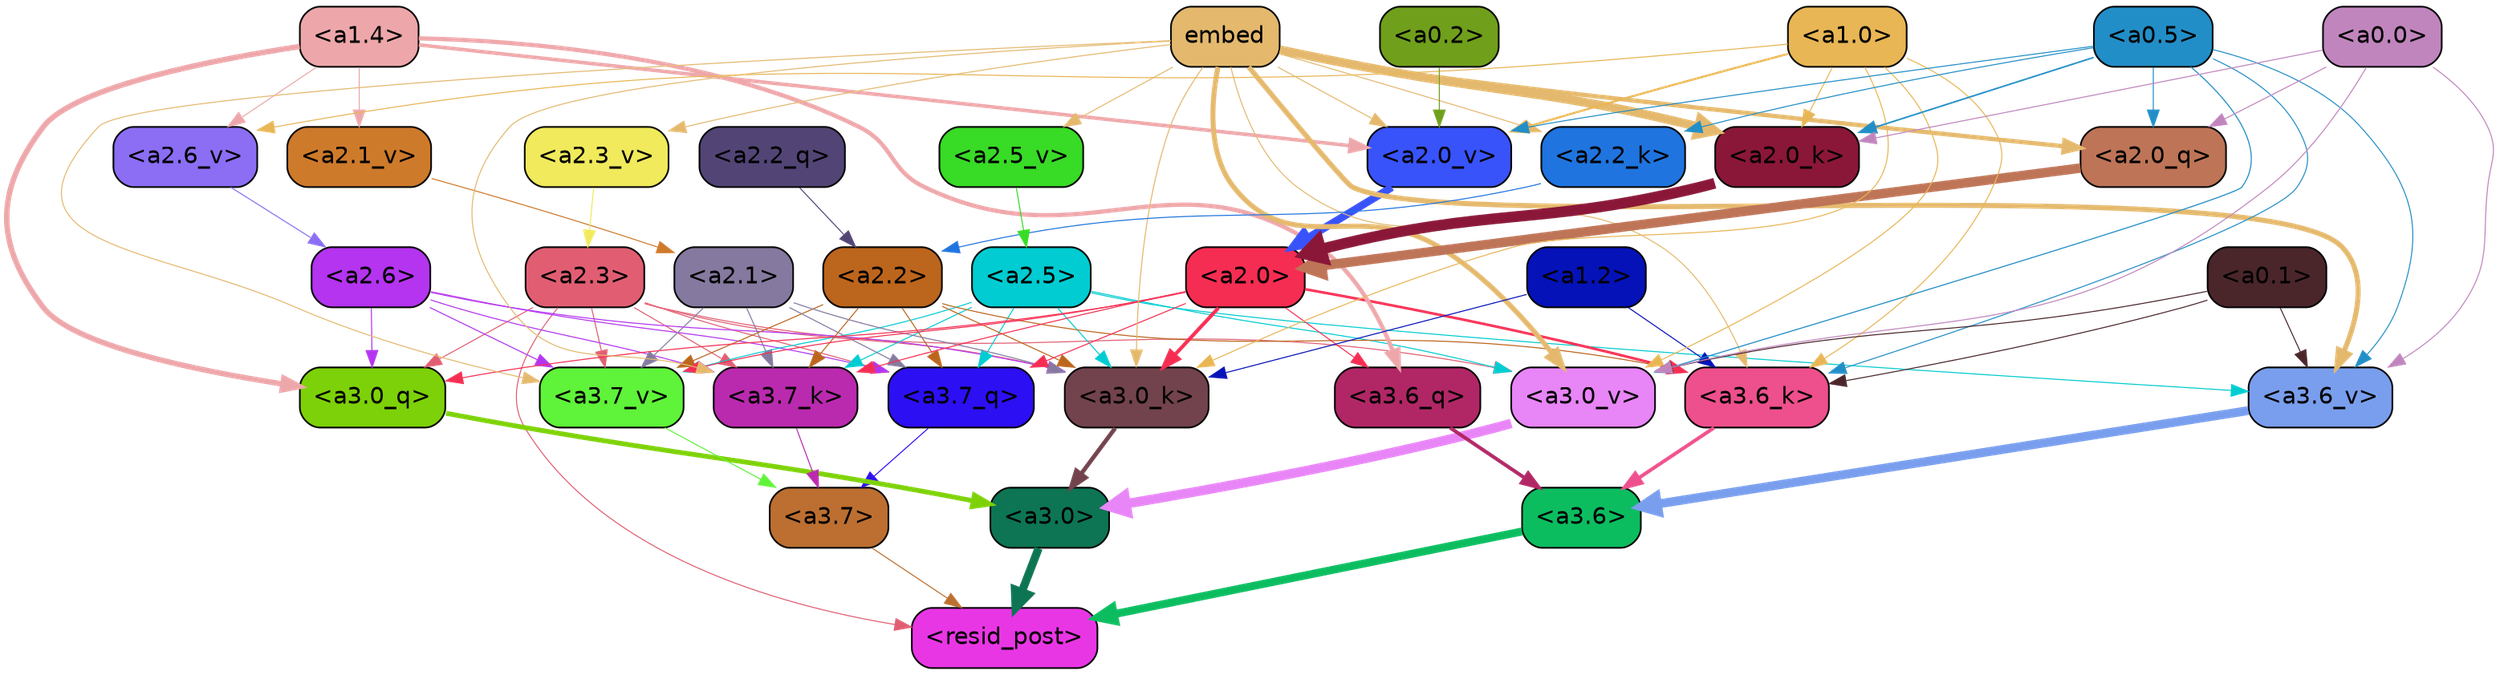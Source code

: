 strict digraph "" {
	graph [bgcolor=transparent,
		layout=dot,
		overlap=false,
		splines=true
	];
	"<a3.7>"	[color=black,
		fillcolor="#bc6f30",
		fontname=Helvetica,
		shape=box,
		style="filled, rounded"];
	"<resid_post>"	[color=black,
		fillcolor="#e936e5",
		fontname=Helvetica,
		shape=box,
		style="filled, rounded"];
	"<a3.7>" -> "<resid_post>"	[color="#bc6f30",
		penwidth=0.6];
	"<a3.6>"	[color=black,
		fillcolor="#0cbd60",
		fontname=Helvetica,
		shape=box,
		style="filled, rounded"];
	"<a3.6>" -> "<resid_post>"	[color="#0cbd60",
		penwidth=4.753257989883423];
	"<a3.0>"	[color=black,
		fillcolor="#0d7553",
		fontname=Helvetica,
		shape=box,
		style="filled, rounded"];
	"<a3.0>" -> "<resid_post>"	[color="#0d7553",
		penwidth=4.90053927898407];
	"<a2.3>"	[color=black,
		fillcolor="#e15e72",
		fontname=Helvetica,
		shape=box,
		style="filled, rounded"];
	"<a2.3>" -> "<resid_post>"	[color="#e15e72",
		penwidth=0.6];
	"<a3.7_q>"	[color=black,
		fillcolor="#2c0ff3",
		fontname=Helvetica,
		shape=box,
		style="filled, rounded"];
	"<a2.3>" -> "<a3.7_q>"	[color="#e15e72",
		penwidth=0.6];
	"<a3.0_q>"	[color=black,
		fillcolor="#7dd108",
		fontname=Helvetica,
		shape=box,
		style="filled, rounded"];
	"<a2.3>" -> "<a3.0_q>"	[color="#e15e72",
		penwidth=0.6];
	"<a3.7_k>"	[color=black,
		fillcolor="#ba2aae",
		fontname=Helvetica,
		shape=box,
		style="filled, rounded"];
	"<a2.3>" -> "<a3.7_k>"	[color="#e15e72",
		penwidth=0.6];
	"<a3.0_k>"	[color=black,
		fillcolor="#72434c",
		fontname=Helvetica,
		shape=box,
		style="filled, rounded"];
	"<a2.3>" -> "<a3.0_k>"	[color="#e15e72",
		penwidth=0.6];
	"<a3.7_v>"	[color=black,
		fillcolor="#5ff339",
		fontname=Helvetica,
		shape=box,
		style="filled, rounded"];
	"<a2.3>" -> "<a3.7_v>"	[color="#e15e72",
		penwidth=0.6];
	"<a3.0_v>"	[color=black,
		fillcolor="#e885f7",
		fontname=Helvetica,
		shape=box,
		style="filled, rounded"];
	"<a2.3>" -> "<a3.0_v>"	[color="#e15e72",
		penwidth=0.6];
	"<a3.7_q>" -> "<a3.7>"	[color="#2c0ff3",
		penwidth=0.6];
	"<a3.6_q>"	[color=black,
		fillcolor="#b12766",
		fontname=Helvetica,
		shape=box,
		style="filled, rounded"];
	"<a3.6_q>" -> "<a3.6>"	[color="#b12766",
		penwidth=2.160832464694977];
	"<a3.0_q>" -> "<a3.0>"	[color="#7dd108",
		penwidth=2.870753765106201];
	"<a3.7_k>" -> "<a3.7>"	[color="#ba2aae",
		penwidth=0.6];
	"<a3.6_k>"	[color=black,
		fillcolor="#ed508c",
		fontname=Helvetica,
		shape=box,
		style="filled, rounded"];
	"<a3.6_k>" -> "<a3.6>"	[color="#ed508c",
		penwidth=2.13908451795578];
	"<a3.0_k>" -> "<a3.0>"	[color="#72434c",
		penwidth=2.520303964614868];
	"<a3.7_v>" -> "<a3.7>"	[color="#5ff339",
		penwidth=0.6];
	"<a3.6_v>"	[color=black,
		fillcolor="#799eed",
		fontname=Helvetica,
		shape=box,
		style="filled, rounded"];
	"<a3.6_v>" -> "<a3.6>"	[color="#799eed",
		penwidth=5.297133803367615];
	"<a3.0_v>" -> "<a3.0>"	[color="#e885f7",
		penwidth=5.680712580680847];
	"<a2.6>"	[color=black,
		fillcolor="#b434ef",
		fontname=Helvetica,
		shape=box,
		style="filled, rounded"];
	"<a2.6>" -> "<a3.7_q>"	[color="#b434ef",
		penwidth=0.6];
	"<a2.6>" -> "<a3.0_q>"	[color="#b434ef",
		penwidth=0.6];
	"<a2.6>" -> "<a3.7_k>"	[color="#b434ef",
		penwidth=0.6];
	"<a2.6>" -> "<a3.0_k>"	[color="#b434ef",
		penwidth=0.6];
	"<a2.6>" -> "<a3.7_v>"	[color="#b434ef",
		penwidth=0.6];
	"<a2.5>"	[color=black,
		fillcolor="#00ccd1",
		fontname=Helvetica,
		shape=box,
		style="filled, rounded"];
	"<a2.5>" -> "<a3.7_q>"	[color="#00ccd1",
		penwidth=0.6];
	"<a2.5>" -> "<a3.7_k>"	[color="#00ccd1",
		penwidth=0.6];
	"<a2.5>" -> "<a3.0_k>"	[color="#00ccd1",
		penwidth=0.6];
	"<a2.5>" -> "<a3.7_v>"	[color="#00ccd1",
		penwidth=0.6];
	"<a2.5>" -> "<a3.6_v>"	[color="#00ccd1",
		penwidth=0.6];
	"<a2.5>" -> "<a3.0_v>"	[color="#00ccd1",
		penwidth=0.6];
	"<a2.2>"	[color=black,
		fillcolor="#bc651d",
		fontname=Helvetica,
		shape=box,
		style="filled, rounded"];
	"<a2.2>" -> "<a3.7_q>"	[color="#bc651d",
		penwidth=0.6];
	"<a2.2>" -> "<a3.7_k>"	[color="#bc651d",
		penwidth=0.6];
	"<a2.2>" -> "<a3.6_k>"	[color="#bc651d",
		penwidth=0.6];
	"<a2.2>" -> "<a3.0_k>"	[color="#bc651d",
		penwidth=0.6];
	"<a2.2>" -> "<a3.7_v>"	[color="#bc651d",
		penwidth=0.6];
	"<a2.1>"	[color=black,
		fillcolor="#85799f",
		fontname=Helvetica,
		shape=box,
		style="filled, rounded"];
	"<a2.1>" -> "<a3.7_q>"	[color="#85799f",
		penwidth=0.6];
	"<a2.1>" -> "<a3.7_k>"	[color="#85799f",
		penwidth=0.6];
	"<a2.1>" -> "<a3.0_k>"	[color="#85799f",
		penwidth=0.6];
	"<a2.1>" -> "<a3.7_v>"	[color="#85799f",
		penwidth=0.6];
	"<a2.0>"	[color=black,
		fillcolor="#f62d52",
		fontname=Helvetica,
		shape=box,
		style="filled, rounded"];
	"<a2.0>" -> "<a3.7_q>"	[color="#f62d52",
		penwidth=0.6];
	"<a2.0>" -> "<a3.6_q>"	[color="#f62d52",
		penwidth=0.6];
	"<a2.0>" -> "<a3.0_q>"	[color="#f62d52",
		penwidth=0.6];
	"<a2.0>" -> "<a3.7_k>"	[color="#f62d52",
		penwidth=0.6];
	"<a2.0>" -> "<a3.6_k>"	[color="#f62d52",
		penwidth=1.5348684191703796];
	"<a2.0>" -> "<a3.0_k>"	[color="#f62d52",
		penwidth=2.172017753124237];
	"<a2.0>" -> "<a3.7_v>"	[color="#f62d52",
		penwidth=0.6];
	"<a1.4>"	[color=black,
		fillcolor="#eda7aa",
		fontname=Helvetica,
		shape=box,
		style="filled, rounded"];
	"<a1.4>" -> "<a3.6_q>"	[color="#eda7aa",
		penwidth=2.532623291015625];
	"<a1.4>" -> "<a3.0_q>"	[color="#eda7aa",
		penwidth=3.2595192790031433];
	"<a2.6_v>"	[color=black,
		fillcolor="#8b6ef4",
		fontname=Helvetica,
		shape=box,
		style="filled, rounded"];
	"<a1.4>" -> "<a2.6_v>"	[color="#eda7aa",
		penwidth=0.6];
	"<a2.1_v>"	[color=black,
		fillcolor="#ce7a2b",
		fontname=Helvetica,
		shape=box,
		style="filled, rounded"];
	"<a1.4>" -> "<a2.1_v>"	[color="#eda7aa",
		penwidth=0.6];
	"<a2.0_v>"	[color=black,
		fillcolor="#3853fa",
		fontname=Helvetica,
		shape=box,
		style="filled, rounded"];
	"<a1.4>" -> "<a2.0_v>"	[color="#eda7aa",
		penwidth=2.1199009865522385];
	embed	[color=black,
		fillcolor="#e4b96e",
		fontname=Helvetica,
		shape=box,
		style="filled, rounded"];
	embed -> "<a3.7_k>"	[color="#e4b96e",
		penwidth=0.6];
	embed -> "<a3.6_k>"	[color="#e4b96e",
		penwidth=0.6];
	embed -> "<a3.0_k>"	[color="#e4b96e",
		penwidth=0.6117386221885681];
	embed -> "<a3.7_v>"	[color="#e4b96e",
		penwidth=0.6];
	embed -> "<a3.6_v>"	[color="#e4b96e",
		penwidth=3.0186105966567993];
	embed -> "<a3.0_v>"	[color="#e4b96e",
		penwidth=2.969020187854767];
	"<a2.0_q>"	[color=black,
		fillcolor="#be7457",
		fontname=Helvetica,
		shape=box,
		style="filled, rounded"];
	embed -> "<a2.0_q>"	[color="#e4b96e",
		penwidth=2.5791755318641663];
	"<a2.2_k>"	[color=black,
		fillcolor="#1f74df",
		fontname=Helvetica,
		shape=box,
		style="filled, rounded"];
	embed -> "<a2.2_k>"	[color="#e4b96e",
		penwidth=0.6];
	"<a2.0_k>"	[color=black,
		fillcolor="#8a1738",
		fontname=Helvetica,
		shape=box,
		style="filled, rounded"];
	embed -> "<a2.0_k>"	[color="#e4b96e",
		penwidth=5.307481050491333];
	"<a2.5_v>"	[color=black,
		fillcolor="#38db26",
		fontname=Helvetica,
		shape=box,
		style="filled, rounded"];
	embed -> "<a2.5_v>"	[color="#e4b96e",
		penwidth=0.6];
	"<a2.3_v>"	[color=black,
		fillcolor="#f0ea5c",
		fontname=Helvetica,
		shape=box,
		style="filled, rounded"];
	embed -> "<a2.3_v>"	[color="#e4b96e",
		penwidth=0.6];
	embed -> "<a2.0_v>"	[color="#e4b96e",
		penwidth=0.6];
	"<a1.2>"	[color=black,
		fillcolor="#0512b8",
		fontname=Helvetica,
		shape=box,
		style="filled, rounded"];
	"<a1.2>" -> "<a3.6_k>"	[color="#0512b8",
		penwidth=0.6];
	"<a1.2>" -> "<a3.0_k>"	[color="#0512b8",
		penwidth=0.6];
	"<a1.0>"	[color=black,
		fillcolor="#e8b654",
		fontname=Helvetica,
		shape=box,
		style="filled, rounded"];
	"<a1.0>" -> "<a3.6_k>"	[color="#e8b654",
		penwidth=0.6];
	"<a1.0>" -> "<a3.0_k>"	[color="#e8b654",
		penwidth=0.6];
	"<a1.0>" -> "<a3.0_v>"	[color="#e8b654",
		penwidth=0.6];
	"<a1.0>" -> "<a2.0_k>"	[color="#e8b654",
		penwidth=0.6];
	"<a1.0>" -> "<a2.6_v>"	[color="#e8b654",
		penwidth=0.6];
	"<a1.0>" -> "<a2.0_v>"	[color="#e8b654",
		penwidth=1.237271785736084];
	"<a0.5>"	[color=black,
		fillcolor="#228ec7",
		fontname=Helvetica,
		shape=box,
		style="filled, rounded"];
	"<a0.5>" -> "<a3.6_k>"	[color="#228ec7",
		penwidth=0.6];
	"<a0.5>" -> "<a3.6_v>"	[color="#228ec7",
		penwidth=0.6];
	"<a0.5>" -> "<a3.0_v>"	[color="#228ec7",
		penwidth=0.6409564018249512];
	"<a0.5>" -> "<a2.0_q>"	[color="#228ec7",
		penwidth=0.6];
	"<a0.5>" -> "<a2.2_k>"	[color="#228ec7",
		penwidth=0.6];
	"<a0.5>" -> "<a2.0_k>"	[color="#228ec7",
		penwidth=0.9355769157409668];
	"<a0.5>" -> "<a2.0_v>"	[color="#228ec7",
		penwidth=0.6];
	"<a0.1>"	[color=black,
		fillcolor="#4a262b",
		fontname=Helvetica,
		shape=box,
		style="filled, rounded"];
	"<a0.1>" -> "<a3.6_k>"	[color="#4a262b",
		penwidth=0.6];
	"<a0.1>" -> "<a3.6_v>"	[color="#4a262b",
		penwidth=0.6];
	"<a0.1>" -> "<a3.0_v>"	[color="#4a262b",
		penwidth=0.6];
	"<a0.0>"	[color=black,
		fillcolor="#c185be",
		fontname=Helvetica,
		shape=box,
		style="filled, rounded"];
	"<a0.0>" -> "<a3.6_v>"	[color="#c185be",
		penwidth=0.6];
	"<a0.0>" -> "<a3.0_v>"	[color="#c185be",
		penwidth=0.6];
	"<a0.0>" -> "<a2.0_q>"	[color="#c185be",
		penwidth=0.6];
	"<a0.0>" -> "<a2.0_k>"	[color="#c185be",
		penwidth=0.6];
	"<a2.2_q>"	[color=black,
		fillcolor="#524576",
		fontname=Helvetica,
		shape=box,
		style="filled, rounded"];
	"<a2.2_q>" -> "<a2.2>"	[color="#524576",
		penwidth=0.6];
	"<a2.0_q>" -> "<a2.0>"	[color="#be7457",
		penwidth=5.682948350906372];
	"<a2.2_k>" -> "<a2.2>"	[color="#1f74df",
		penwidth=0.6];
	"<a2.0_k>" -> "<a2.0>"	[color="#8a1738",
		penwidth=6.450693130493164];
	"<a2.6_v>" -> "<a2.6>"	[color="#8b6ef4",
		penwidth=0.6];
	"<a2.5_v>" -> "<a2.5>"	[color="#38db26",
		penwidth=0.6];
	"<a2.3_v>" -> "<a2.3>"	[color="#f0ea5c",
		penwidth=0.6];
	"<a2.1_v>" -> "<a2.1>"	[color="#ce7a2b",
		penwidth=0.6];
	"<a2.0_v>" -> "<a2.0>"	[color="#3853fa",
		penwidth=4.592647075653076];
	"<a0.2>"	[color=black,
		fillcolor="#709f1c",
		fontname=Helvetica,
		shape=box,
		style="filled, rounded"];
	"<a0.2>" -> "<a2.0_v>"	[color="#709f1c",
		penwidth=0.6];
}
